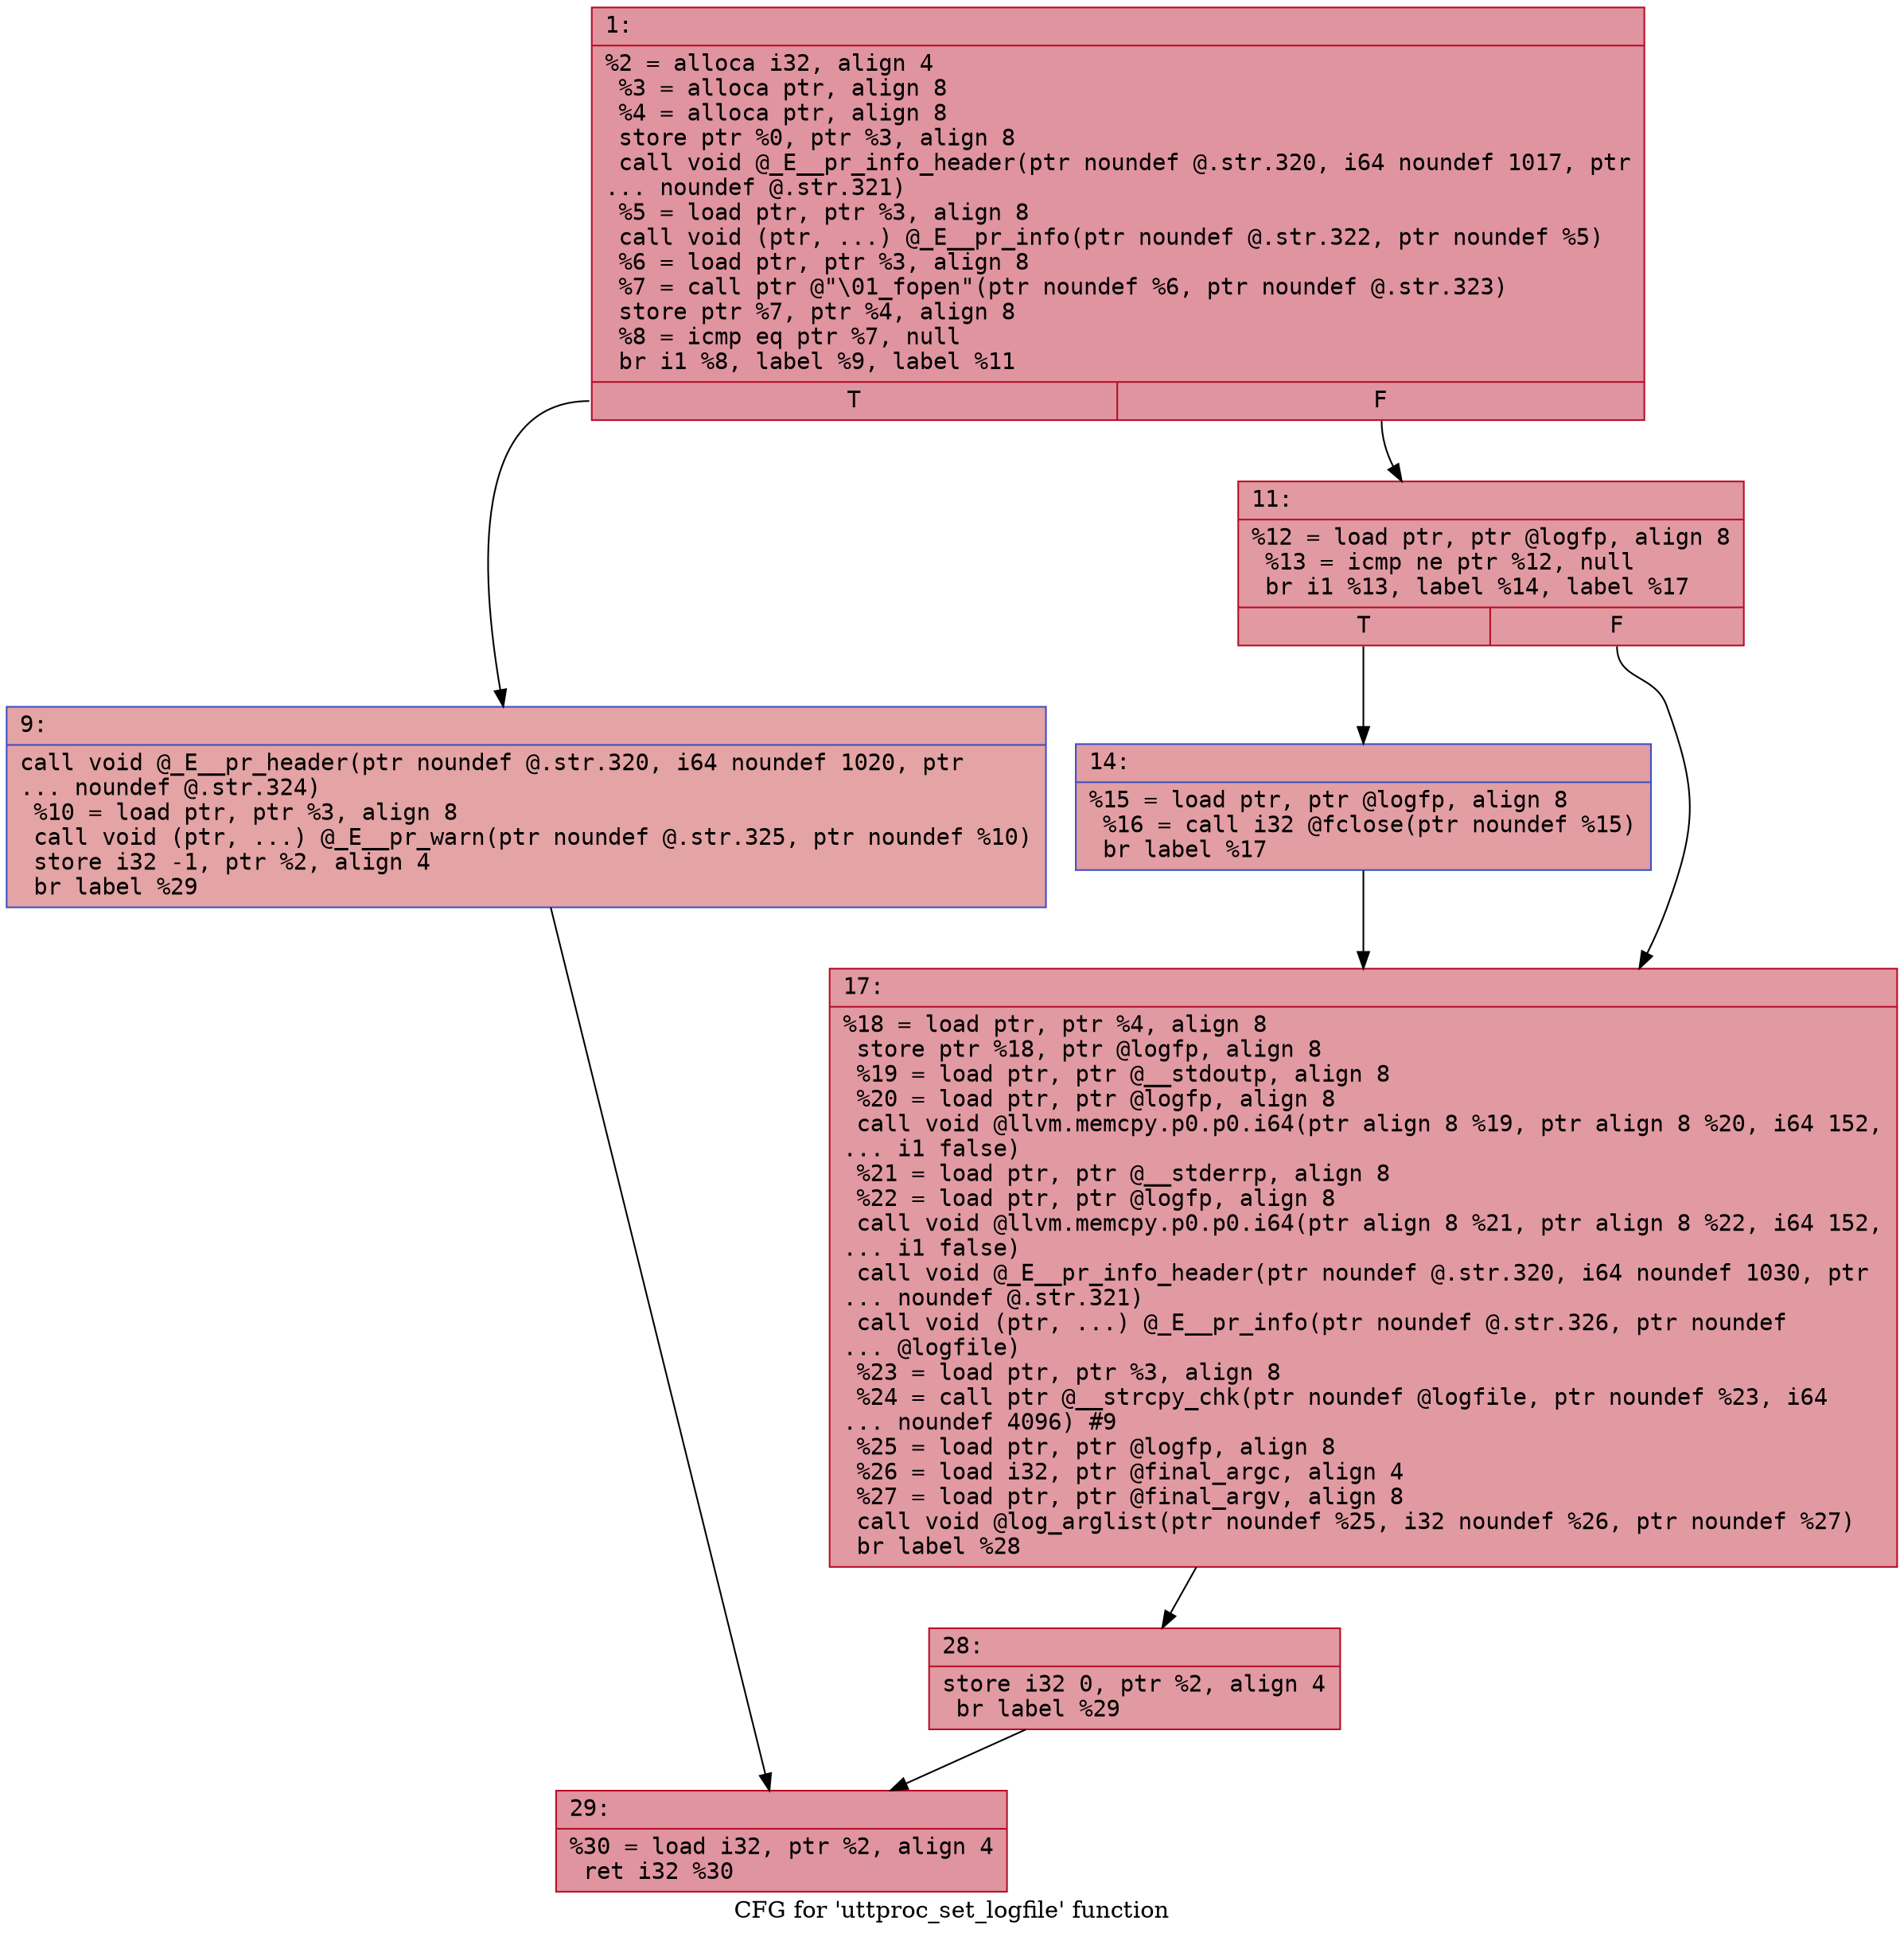 digraph "CFG for 'uttproc_set_logfile' function" {
	label="CFG for 'uttproc_set_logfile' function";

	Node0x6000031e2a30 [shape=record,color="#b70d28ff", style=filled, fillcolor="#b70d2870" fontname="Courier",label="{1:\l|  %2 = alloca i32, align 4\l  %3 = alloca ptr, align 8\l  %4 = alloca ptr, align 8\l  store ptr %0, ptr %3, align 8\l  call void @_E__pr_info_header(ptr noundef @.str.320, i64 noundef 1017, ptr\l... noundef @.str.321)\l  %5 = load ptr, ptr %3, align 8\l  call void (ptr, ...) @_E__pr_info(ptr noundef @.str.322, ptr noundef %5)\l  %6 = load ptr, ptr %3, align 8\l  %7 = call ptr @\"\\01_fopen\"(ptr noundef %6, ptr noundef @.str.323)\l  store ptr %7, ptr %4, align 8\l  %8 = icmp eq ptr %7, null\l  br i1 %8, label %9, label %11\l|{<s0>T|<s1>F}}"];
	Node0x6000031e2a30:s0 -> Node0x6000031e2a80[tooltip="1 -> 9\nProbability 37.50%" ];
	Node0x6000031e2a30:s1 -> Node0x6000031e2ad0[tooltip="1 -> 11\nProbability 62.50%" ];
	Node0x6000031e2a80 [shape=record,color="#3d50c3ff", style=filled, fillcolor="#c32e3170" fontname="Courier",label="{9:\l|  call void @_E__pr_header(ptr noundef @.str.320, i64 noundef 1020, ptr\l... noundef @.str.324)\l  %10 = load ptr, ptr %3, align 8\l  call void (ptr, ...) @_E__pr_warn(ptr noundef @.str.325, ptr noundef %10)\l  store i32 -1, ptr %2, align 4\l  br label %29\l}"];
	Node0x6000031e2a80 -> Node0x6000031e2c10[tooltip="9 -> 29\nProbability 100.00%" ];
	Node0x6000031e2ad0 [shape=record,color="#b70d28ff", style=filled, fillcolor="#bb1b2c70" fontname="Courier",label="{11:\l|  %12 = load ptr, ptr @logfp, align 8\l  %13 = icmp ne ptr %12, null\l  br i1 %13, label %14, label %17\l|{<s0>T|<s1>F}}"];
	Node0x6000031e2ad0:s0 -> Node0x6000031e2b20[tooltip="11 -> 14\nProbability 62.50%" ];
	Node0x6000031e2ad0:s1 -> Node0x6000031e2b70[tooltip="11 -> 17\nProbability 37.50%" ];
	Node0x6000031e2b20 [shape=record,color="#3d50c3ff", style=filled, fillcolor="#be242e70" fontname="Courier",label="{14:\l|  %15 = load ptr, ptr @logfp, align 8\l  %16 = call i32 @fclose(ptr noundef %15)\l  br label %17\l}"];
	Node0x6000031e2b20 -> Node0x6000031e2b70[tooltip="14 -> 17\nProbability 100.00%" ];
	Node0x6000031e2b70 [shape=record,color="#b70d28ff", style=filled, fillcolor="#bb1b2c70" fontname="Courier",label="{17:\l|  %18 = load ptr, ptr %4, align 8\l  store ptr %18, ptr @logfp, align 8\l  %19 = load ptr, ptr @__stdoutp, align 8\l  %20 = load ptr, ptr @logfp, align 8\l  call void @llvm.memcpy.p0.p0.i64(ptr align 8 %19, ptr align 8 %20, i64 152,\l... i1 false)\l  %21 = load ptr, ptr @__stderrp, align 8\l  %22 = load ptr, ptr @logfp, align 8\l  call void @llvm.memcpy.p0.p0.i64(ptr align 8 %21, ptr align 8 %22, i64 152,\l... i1 false)\l  call void @_E__pr_info_header(ptr noundef @.str.320, i64 noundef 1030, ptr\l... noundef @.str.321)\l  call void (ptr, ...) @_E__pr_info(ptr noundef @.str.326, ptr noundef\l... @logfile)\l  %23 = load ptr, ptr %3, align 8\l  %24 = call ptr @__strcpy_chk(ptr noundef @logfile, ptr noundef %23, i64\l... noundef 4096) #9\l  %25 = load ptr, ptr @logfp, align 8\l  %26 = load i32, ptr @final_argc, align 4\l  %27 = load ptr, ptr @final_argv, align 8\l  call void @log_arglist(ptr noundef %25, i32 noundef %26, ptr noundef %27)\l  br label %28\l}"];
	Node0x6000031e2b70 -> Node0x6000031e2bc0[tooltip="17 -> 28\nProbability 100.00%" ];
	Node0x6000031e2bc0 [shape=record,color="#b70d28ff", style=filled, fillcolor="#bb1b2c70" fontname="Courier",label="{28:\l|  store i32 0, ptr %2, align 4\l  br label %29\l}"];
	Node0x6000031e2bc0 -> Node0x6000031e2c10[tooltip="28 -> 29\nProbability 100.00%" ];
	Node0x6000031e2c10 [shape=record,color="#b70d28ff", style=filled, fillcolor="#b70d2870" fontname="Courier",label="{29:\l|  %30 = load i32, ptr %2, align 4\l  ret i32 %30\l}"];
}

